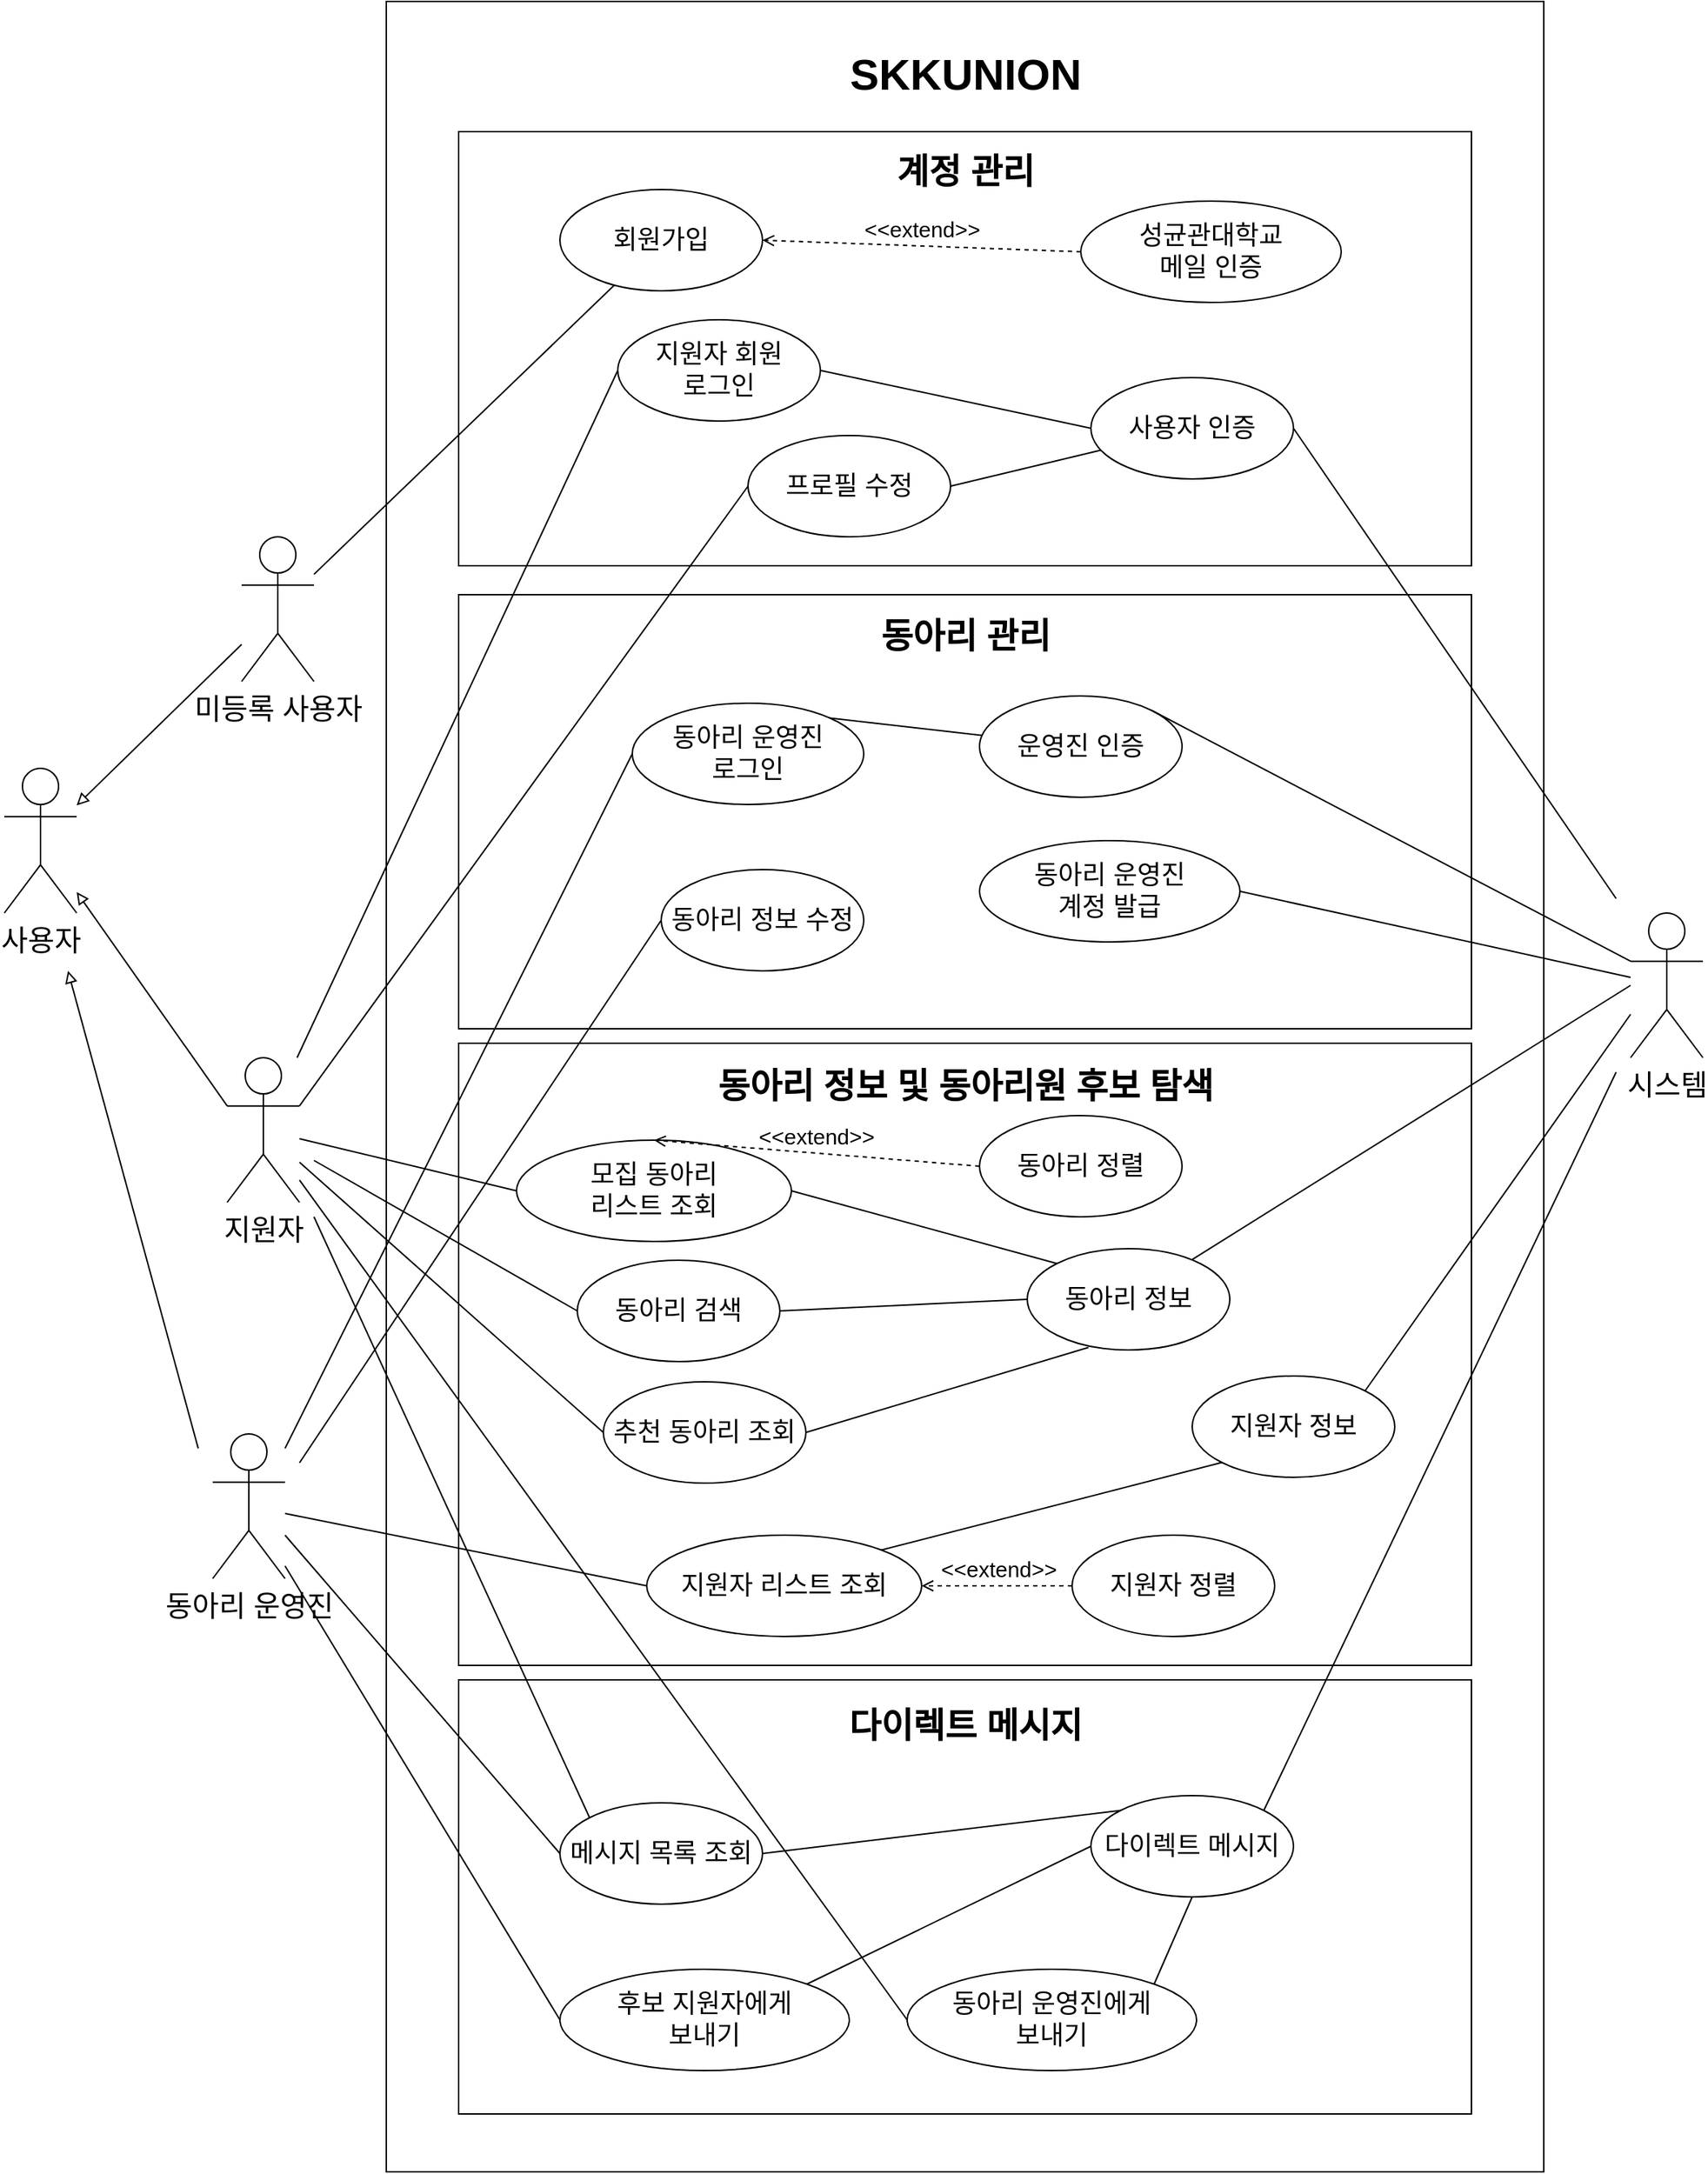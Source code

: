 <mxfile version="22.0.8" type="github">
  <diagram name="Page-1" id="929967ad-93f9-6ef4-fab6-5d389245f69c">
    <mxGraphModel dx="1865" dy="1189" grid="1" gridSize="10" guides="1" tooltips="1" connect="1" arrows="1" fold="1" page="1" pageScale="1.5" pageWidth="1169" pageHeight="826" background="none" math="0" shadow="0">
      <root>
        <mxCell id="0" style=";html=1;" />
        <mxCell id="1" style=";html=1;" parent="0" />
        <mxCell id="likXTlJJLtv1iGbb97qb-2" value="" style="rounded=0;whiteSpace=wrap;html=1;" vertex="1" parent="1">
          <mxGeometry x="424" y="40" width="800" height="1500" as="geometry" />
        </mxCell>
        <mxCell id="likXTlJJLtv1iGbb97qb-3" value="사용자" style="shape=umlActor;verticalLabelPosition=bottom;verticalAlign=top;html=1;fontSize=20;" vertex="1" parent="1">
          <mxGeometry x="160" y="570" width="50" height="100" as="geometry" />
        </mxCell>
        <mxCell id="likXTlJJLtv1iGbb97qb-4" value="지원자" style="shape=umlActor;verticalLabelPosition=bottom;verticalAlign=top;html=1;fontSize=20;" vertex="1" parent="1">
          <mxGeometry x="314" y="770" width="50" height="100" as="geometry" />
        </mxCell>
        <mxCell id="likXTlJJLtv1iGbb97qb-6" value="동아리 운영진" style="shape=umlActor;verticalLabelPosition=bottom;verticalAlign=top;html=1;fontSize=20;" vertex="1" parent="1">
          <mxGeometry x="304" y="1030" width="50" height="100" as="geometry" />
        </mxCell>
        <mxCell id="likXTlJJLtv1iGbb97qb-7" value="" style="rounded=0;whiteSpace=wrap;html=1;imageWidth=24;imageHeight=24;" vertex="1" parent="1">
          <mxGeometry x="474" y="130" width="700" height="300" as="geometry" />
        </mxCell>
        <mxCell id="likXTlJJLtv1iGbb97qb-8" value="&lt;font style=&quot;font-size: 30px;&quot;&gt;SKKUNION&lt;/font&gt;" style="text;strokeColor=none;fillColor=none;html=1;fontSize=24;fontStyle=1;verticalAlign=middle;align=center;" vertex="1" parent="1">
          <mxGeometry x="774" y="70" width="100" height="40" as="geometry" />
        </mxCell>
        <mxCell id="likXTlJJLtv1iGbb97qb-9" value="계정 관리" style="text;strokeColor=none;fillColor=none;html=1;fontSize=24;fontStyle=1;verticalAlign=middle;align=center;" vertex="1" parent="1">
          <mxGeometry x="774" y="138" width="100" height="40" as="geometry" />
        </mxCell>
        <mxCell id="likXTlJJLtv1iGbb97qb-10" value="" style="rounded=0;whiteSpace=wrap;html=1;imageWidth=24;imageHeight=24;" vertex="1" parent="1">
          <mxGeometry x="474" y="450" width="700" height="300" as="geometry" />
        </mxCell>
        <mxCell id="likXTlJJLtv1iGbb97qb-11" value="동아리 관리" style="text;strokeColor=none;fillColor=none;html=1;fontSize=24;fontStyle=1;verticalAlign=middle;align=center;" vertex="1" parent="1">
          <mxGeometry x="774" y="459" width="100" height="40" as="geometry" />
        </mxCell>
        <mxCell id="likXTlJJLtv1iGbb97qb-12" value="" style="rounded=0;whiteSpace=wrap;html=1;imageWidth=24;imageHeight=24;" vertex="1" parent="1">
          <mxGeometry x="474" y="760" width="700" height="430" as="geometry" />
        </mxCell>
        <mxCell id="likXTlJJLtv1iGbb97qb-14" value="" style="rounded=0;whiteSpace=wrap;html=1;imageWidth=24;imageHeight=24;" vertex="1" parent="1">
          <mxGeometry x="474" y="1200" width="700" height="300" as="geometry" />
        </mxCell>
        <mxCell id="likXTlJJLtv1iGbb97qb-19" value="회원가입" style="ellipse;whiteSpace=wrap;html=1;fontSize=18;" vertex="1" parent="1">
          <mxGeometry x="544" y="170" width="140" height="70" as="geometry" />
        </mxCell>
        <mxCell id="likXTlJJLtv1iGbb97qb-52" style="rounded=0;orthogonalLoop=1;jettySize=auto;html=1;exitX=1;exitY=0.5;exitDx=0;exitDy=0;entryX=0;entryY=0.5;entryDx=0;entryDy=0;endArrow=none;endFill=0;" edge="1" parent="1" source="likXTlJJLtv1iGbb97qb-20" target="likXTlJJLtv1iGbb97qb-51">
          <mxGeometry relative="1" as="geometry" />
        </mxCell>
        <mxCell id="likXTlJJLtv1iGbb97qb-20" value="지원자 회원&lt;br&gt;로그인" style="ellipse;whiteSpace=wrap;html=1;fontSize=18;" vertex="1" parent="1">
          <mxGeometry x="584" y="260" width="140" height="70" as="geometry" />
        </mxCell>
        <mxCell id="likXTlJJLtv1iGbb97qb-21" value="프로필 수정" style="ellipse;whiteSpace=wrap;html=1;fontSize=18;" vertex="1" parent="1">
          <mxGeometry x="674" y="340" width="140" height="70" as="geometry" />
        </mxCell>
        <mxCell id="likXTlJJLtv1iGbb97qb-22" value="성균관대학교&lt;br&gt;메일 인증" style="ellipse;whiteSpace=wrap;html=1;fontSize=18;" vertex="1" parent="1">
          <mxGeometry x="904" y="178" width="180" height="70" as="geometry" />
        </mxCell>
        <mxCell id="likXTlJJLtv1iGbb97qb-23" value="동아리 운영진&lt;br&gt;계정 발급" style="ellipse;whiteSpace=wrap;html=1;fontSize=18;" vertex="1" parent="1">
          <mxGeometry x="834" y="620" width="180" height="70" as="geometry" />
        </mxCell>
        <mxCell id="likXTlJJLtv1iGbb97qb-24" value="동아리 운영진&lt;br&gt;로그인" style="ellipse;whiteSpace=wrap;html=1;fontSize=18;" vertex="1" parent="1">
          <mxGeometry x="594" y="525" width="160" height="70" as="geometry" />
        </mxCell>
        <mxCell id="likXTlJJLtv1iGbb97qb-25" value="동아리 정보 수정" style="ellipse;whiteSpace=wrap;html=1;fontSize=18;" vertex="1" parent="1">
          <mxGeometry x="614" y="640" width="140" height="70" as="geometry" />
        </mxCell>
        <mxCell id="likXTlJJLtv1iGbb97qb-26" value="모집 동아리&lt;br&gt;리스트 조회" style="ellipse;whiteSpace=wrap;html=1;fontSize=18;" vertex="1" parent="1">
          <mxGeometry x="514" y="827" width="190" height="70" as="geometry" />
        </mxCell>
        <mxCell id="likXTlJJLtv1iGbb97qb-27" value="지원자 리스트 조회" style="ellipse;whiteSpace=wrap;html=1;fontSize=18;" vertex="1" parent="1">
          <mxGeometry x="604" y="1100" width="190" height="70" as="geometry" />
        </mxCell>
        <mxCell id="likXTlJJLtv1iGbb97qb-28" value="추천 동아리 조회" style="ellipse;whiteSpace=wrap;html=1;fontSize=18;" vertex="1" parent="1">
          <mxGeometry x="574" y="994" width="140" height="70" as="geometry" />
        </mxCell>
        <mxCell id="likXTlJJLtv1iGbb97qb-29" value="동아리 운영진에게&lt;br&gt;보내기" style="ellipse;whiteSpace=wrap;html=1;fontSize=18;" vertex="1" parent="1">
          <mxGeometry x="784" y="1400" width="200" height="70" as="geometry" />
        </mxCell>
        <mxCell id="likXTlJJLtv1iGbb97qb-30" value="후보 지원자에게&lt;br&gt;보내기" style="ellipse;whiteSpace=wrap;html=1;fontSize=18;" vertex="1" parent="1">
          <mxGeometry x="544" y="1400" width="200" height="70" as="geometry" />
        </mxCell>
        <mxCell id="likXTlJJLtv1iGbb97qb-31" value="메시지 목록 조회" style="ellipse;whiteSpace=wrap;html=1;fontSize=18;" vertex="1" parent="1">
          <mxGeometry x="544" y="1285" width="140" height="70" as="geometry" />
        </mxCell>
        <mxCell id="likXTlJJLtv1iGbb97qb-35" style="orthogonalLoop=1;jettySize=auto;html=1;strokeColor=default;rounded=0;endArrow=block;endFill=0;" edge="1" parent="1" source="likXTlJJLtv1iGbb97qb-34" target="likXTlJJLtv1iGbb97qb-3">
          <mxGeometry relative="1" as="geometry" />
        </mxCell>
        <mxCell id="likXTlJJLtv1iGbb97qb-34" value="미등록 사용자" style="shape=umlActor;verticalLabelPosition=bottom;verticalAlign=top;html=1;fontSize=20;" vertex="1" parent="1">
          <mxGeometry x="324" y="410" width="50" height="100" as="geometry" />
        </mxCell>
        <mxCell id="likXTlJJLtv1iGbb97qb-37" style="orthogonalLoop=1;jettySize=auto;html=1;strokeColor=default;rounded=0;endArrow=block;endFill=0;exitX=0;exitY=0.333;exitDx=0;exitDy=0;exitPerimeter=0;" edge="1" parent="1" source="likXTlJJLtv1iGbb97qb-4" target="likXTlJJLtv1iGbb97qb-3">
          <mxGeometry relative="1" as="geometry">
            <mxPoint x="464" y="344" as="sourcePoint" />
            <mxPoint x="314" y="350" as="targetPoint" />
          </mxGeometry>
        </mxCell>
        <mxCell id="likXTlJJLtv1iGbb97qb-38" style="orthogonalLoop=1;jettySize=auto;html=1;strokeColor=default;rounded=0;endArrow=block;endFill=0;" edge="1" parent="1">
          <mxGeometry relative="1" as="geometry">
            <mxPoint x="294" y="1040" as="sourcePoint" />
            <mxPoint x="204" y="710" as="targetPoint" />
          </mxGeometry>
        </mxCell>
        <mxCell id="likXTlJJLtv1iGbb97qb-39" value="시스템" style="shape=umlActor;verticalLabelPosition=bottom;verticalAlign=top;html=1;fontSize=20;" vertex="1" parent="1">
          <mxGeometry x="1284" y="670" width="50" height="100" as="geometry" />
        </mxCell>
        <mxCell id="likXTlJJLtv1iGbb97qb-43" style="rounded=0;orthogonalLoop=1;jettySize=auto;html=1;entryX=0;entryY=0.5;entryDx=0;entryDy=0;endArrow=none;endFill=0;" edge="1" parent="1" source="likXTlJJLtv1iGbb97qb-4" target="likXTlJJLtv1iGbb97qb-20">
          <mxGeometry relative="1" as="geometry" />
        </mxCell>
        <mxCell id="likXTlJJLtv1iGbb97qb-42" style="orthogonalLoop=1;jettySize=auto;html=1;strokeColor=default;rounded=0;endArrow=none;endFill=0;" edge="1" parent="1" source="likXTlJJLtv1iGbb97qb-19" target="likXTlJJLtv1iGbb97qb-34">
          <mxGeometry relative="1" as="geometry">
            <mxPoint x="604" y="190" as="sourcePoint" />
            <mxPoint x="434" y="232" as="targetPoint" />
          </mxGeometry>
        </mxCell>
        <mxCell id="likXTlJJLtv1iGbb97qb-47" value="&amp;lt;&amp;lt;extend&amp;gt;&amp;gt;" style="html=1;verticalAlign=bottom;labelBackgroundColor=none;endArrow=open;endFill=0;dashed=1;rounded=0;exitX=0;exitY=0.5;exitDx=0;exitDy=0;entryX=1;entryY=0.5;entryDx=0;entryDy=0;fontSize=15;" edge="1" parent="1" source="likXTlJJLtv1iGbb97qb-22" target="likXTlJJLtv1iGbb97qb-19">
          <mxGeometry x="0.0" width="160" relative="1" as="geometry">
            <mxPoint x="544" y="420" as="sourcePoint" />
            <mxPoint x="704" y="420" as="targetPoint" />
            <mxPoint as="offset" />
          </mxGeometry>
        </mxCell>
        <mxCell id="likXTlJJLtv1iGbb97qb-49" value="" style="html=1;endArrow=none;elbow=vertical;rounded=0;entryX=0;entryY=0.5;entryDx=0;entryDy=0;exitX=1;exitY=0.333;exitDx=0;exitDy=0;exitPerimeter=0;" edge="1" parent="1" source="likXTlJJLtv1iGbb97qb-4" target="likXTlJJLtv1iGbb97qb-21">
          <mxGeometry width="160" relative="1" as="geometry">
            <mxPoint x="394" y="660" as="sourcePoint" />
            <mxPoint x="704" y="420" as="targetPoint" />
          </mxGeometry>
        </mxCell>
        <mxCell id="likXTlJJLtv1iGbb97qb-50" value="" style="html=1;endArrow=none;elbow=vertical;rounded=0;exitX=1;exitY=0.5;exitDx=0;exitDy=0;" edge="1" parent="1" source="likXTlJJLtv1iGbb97qb-51">
          <mxGeometry width="160" relative="1" as="geometry">
            <mxPoint x="398" y="447" as="sourcePoint" />
            <mxPoint x="1274" y="660" as="targetPoint" />
          </mxGeometry>
        </mxCell>
        <mxCell id="likXTlJJLtv1iGbb97qb-51" value="사용자 인증" style="ellipse;whiteSpace=wrap;html=1;fontSize=18;" vertex="1" parent="1">
          <mxGeometry x="911" y="300" width="140" height="70" as="geometry" />
        </mxCell>
        <mxCell id="likXTlJJLtv1iGbb97qb-53" style="rounded=0;orthogonalLoop=1;jettySize=auto;html=1;exitX=1;exitY=0.5;exitDx=0;exitDy=0;endArrow=none;endFill=0;" edge="1" parent="1" source="likXTlJJLtv1iGbb97qb-21" target="likXTlJJLtv1iGbb97qb-51">
          <mxGeometry relative="1" as="geometry">
            <mxPoint x="764" y="315" as="sourcePoint" />
            <mxPoint x="834" y="345" as="targetPoint" />
          </mxGeometry>
        </mxCell>
        <mxCell id="likXTlJJLtv1iGbb97qb-54" value="운영진 인증" style="ellipse;whiteSpace=wrap;html=1;fontSize=18;" vertex="1" parent="1">
          <mxGeometry x="834" y="520" width="140" height="70" as="geometry" />
        </mxCell>
        <mxCell id="likXTlJJLtv1iGbb97qb-55" value="" style="html=1;endArrow=none;elbow=vertical;rounded=0;entryX=0;entryY=0.5;entryDx=0;entryDy=0;" edge="1" parent="1" target="likXTlJJLtv1iGbb97qb-24">
          <mxGeometry width="160" relative="1" as="geometry">
            <mxPoint x="354" y="1040" as="sourcePoint" />
            <mxPoint x="634" y="405" as="targetPoint" />
          </mxGeometry>
        </mxCell>
        <mxCell id="likXTlJJLtv1iGbb97qb-56" value="" style="html=1;endArrow=none;elbow=vertical;rounded=0;exitX=1;exitY=0;exitDx=0;exitDy=0;" edge="1" parent="1" source="likXTlJJLtv1iGbb97qb-24" target="likXTlJJLtv1iGbb97qb-54">
          <mxGeometry width="160" relative="1" as="geometry">
            <mxPoint x="394" y="590" as="sourcePoint" />
            <mxPoint x="624" y="600" as="targetPoint" />
          </mxGeometry>
        </mxCell>
        <mxCell id="likXTlJJLtv1iGbb97qb-57" value="" style="html=1;endArrow=none;elbow=vertical;rounded=0;entryX=0;entryY=0.5;entryDx=0;entryDy=0;" edge="1" parent="1" target="likXTlJJLtv1iGbb97qb-25">
          <mxGeometry width="160" relative="1" as="geometry">
            <mxPoint x="364" y="1050" as="sourcePoint" />
            <mxPoint x="624" y="600" as="targetPoint" />
          </mxGeometry>
        </mxCell>
        <mxCell id="likXTlJJLtv1iGbb97qb-58" value="" style="html=1;endArrow=none;elbow=vertical;rounded=0;exitX=1;exitY=0.5;exitDx=0;exitDy=0;" edge="1" parent="1" source="likXTlJJLtv1iGbb97qb-23" target="likXTlJJLtv1iGbb97qb-39">
          <mxGeometry width="160" relative="1" as="geometry">
            <mxPoint x="974" y="345" as="sourcePoint" />
            <mxPoint x="1092" y="396" as="targetPoint" />
          </mxGeometry>
        </mxCell>
        <mxCell id="likXTlJJLtv1iGbb97qb-59" value="" style="html=1;endArrow=none;elbow=vertical;rounded=0;entryX=0;entryY=0.333;entryDx=0;entryDy=0;exitX=1;exitY=0;exitDx=0;exitDy=0;entryPerimeter=0;" edge="1" parent="1" source="likXTlJJLtv1iGbb97qb-54" target="likXTlJJLtv1iGbb97qb-39">
          <mxGeometry width="160" relative="1" as="geometry">
            <mxPoint x="974" y="345" as="sourcePoint" />
            <mxPoint x="1092" y="396" as="targetPoint" />
          </mxGeometry>
        </mxCell>
        <mxCell id="likXTlJJLtv1iGbb97qb-61" value="동아리 정렬" style="ellipse;whiteSpace=wrap;html=1;fontSize=18;" vertex="1" parent="1">
          <mxGeometry x="834" y="810" width="140" height="70" as="geometry" />
        </mxCell>
        <mxCell id="likXTlJJLtv1iGbb97qb-62" value="지원자 정렬" style="ellipse;whiteSpace=wrap;html=1;fontSize=18;" vertex="1" parent="1">
          <mxGeometry x="898" y="1100" width="140" height="70" as="geometry" />
        </mxCell>
        <mxCell id="likXTlJJLtv1iGbb97qb-64" value="" style="html=1;endArrow=none;elbow=vertical;rounded=0;entryX=0;entryY=0.5;entryDx=0;entryDy=0;" edge="1" parent="1" source="likXTlJJLtv1iGbb97qb-4" target="likXTlJJLtv1iGbb97qb-26">
          <mxGeometry width="160" relative="1" as="geometry">
            <mxPoint x="404" y="680" as="sourcePoint" />
            <mxPoint x="634" y="405" as="targetPoint" />
          </mxGeometry>
        </mxCell>
        <mxCell id="likXTlJJLtv1iGbb97qb-65" value="" style="html=1;endArrow=none;elbow=vertical;rounded=0;entryX=0;entryY=0.5;entryDx=0;entryDy=0;" edge="1" parent="1" source="likXTlJJLtv1iGbb97qb-4" target="likXTlJJLtv1iGbb97qb-28">
          <mxGeometry width="160" relative="1" as="geometry">
            <mxPoint x="394" y="720" as="sourcePoint" />
            <mxPoint x="644" y="875" as="targetPoint" />
          </mxGeometry>
        </mxCell>
        <mxCell id="likXTlJJLtv1iGbb97qb-67" value="" style="html=1;endArrow=none;elbow=vertical;rounded=0;entryX=0;entryY=0.5;entryDx=0;entryDy=0;" edge="1" parent="1" source="likXTlJJLtv1iGbb97qb-6" target="likXTlJJLtv1iGbb97qb-27">
          <mxGeometry width="160" relative="1" as="geometry">
            <mxPoint x="394" y="831" as="sourcePoint" />
            <mxPoint x="624" y="685" as="targetPoint" />
          </mxGeometry>
        </mxCell>
        <mxCell id="likXTlJJLtv1iGbb97qb-70" value="&amp;lt;&amp;lt;extend&amp;gt;&amp;gt;" style="html=1;verticalAlign=bottom;labelBackgroundColor=none;endArrow=open;endFill=0;dashed=1;rounded=0;exitX=0;exitY=0.5;exitDx=0;exitDy=0;entryX=0.5;entryY=0;entryDx=0;entryDy=0;fontSize=15;" edge="1" parent="1" source="likXTlJJLtv1iGbb97qb-61" target="likXTlJJLtv1iGbb97qb-26">
          <mxGeometry x="0.0" width="160" relative="1" as="geometry">
            <mxPoint x="824" y="640" as="sourcePoint" />
            <mxPoint x="724" y="620" as="targetPoint" />
            <mxPoint as="offset" />
          </mxGeometry>
        </mxCell>
        <mxCell id="likXTlJJLtv1iGbb97qb-71" value="&amp;lt;&amp;lt;extend&amp;gt;&amp;gt;" style="html=1;verticalAlign=bottom;labelBackgroundColor=none;endArrow=open;endFill=0;dashed=1;rounded=0;exitX=0;exitY=0.5;exitDx=0;exitDy=0;entryX=1;entryY=0.5;entryDx=0;entryDy=0;fontSize=15;" edge="1" parent="1" source="likXTlJJLtv1iGbb97qb-62" target="likXTlJJLtv1iGbb97qb-27">
          <mxGeometry x="-0.005" width="160" relative="1" as="geometry">
            <mxPoint x="874" y="855" as="sourcePoint" />
            <mxPoint x="784" y="875" as="targetPoint" />
            <mxPoint as="offset" />
          </mxGeometry>
        </mxCell>
        <mxCell id="likXTlJJLtv1iGbb97qb-72" value="" style="html=1;endArrow=none;elbow=vertical;rounded=0;entryX=0;entryY=0.5;entryDx=0;entryDy=0;" edge="1" parent="1" target="likXTlJJLtv1iGbb97qb-31">
          <mxGeometry width="160" relative="1" as="geometry">
            <mxPoint x="354" y="1100" as="sourcePoint" />
            <mxPoint x="644" y="1035" as="targetPoint" />
          </mxGeometry>
        </mxCell>
        <mxCell id="likXTlJJLtv1iGbb97qb-73" value="" style="html=1;endArrow=none;elbow=vertical;rounded=0;entryX=0;entryY=0;entryDx=0;entryDy=0;" edge="1" parent="1" target="likXTlJJLtv1iGbb97qb-31">
          <mxGeometry width="160" relative="1" as="geometry">
            <mxPoint x="374" y="880" as="sourcePoint" />
            <mxPoint x="624" y="1205" as="targetPoint" />
          </mxGeometry>
        </mxCell>
        <mxCell id="likXTlJJLtv1iGbb97qb-74" value="" style="html=1;endArrow=none;elbow=vertical;rounded=0;entryX=0;entryY=0.5;entryDx=0;entryDy=0;" edge="1" parent="1" source="likXTlJJLtv1iGbb97qb-4" target="likXTlJJLtv1iGbb97qb-29">
          <mxGeometry width="160" relative="1" as="geometry">
            <mxPoint x="384" y="710" as="sourcePoint" />
            <mxPoint x="645" y="1180" as="targetPoint" />
          </mxGeometry>
        </mxCell>
        <mxCell id="likXTlJJLtv1iGbb97qb-75" value="" style="html=1;endArrow=none;elbow=vertical;rounded=0;entryX=0;entryY=0.5;entryDx=0;entryDy=0;" edge="1" parent="1" source="likXTlJJLtv1iGbb97qb-6" target="likXTlJJLtv1iGbb97qb-30">
          <mxGeometry width="160" relative="1" as="geometry">
            <mxPoint x="344" y="887" as="sourcePoint" />
            <mxPoint x="624" y="1205" as="targetPoint" />
          </mxGeometry>
        </mxCell>
        <mxCell id="likXTlJJLtv1iGbb97qb-76" value="동아리 검색" style="ellipse;whiteSpace=wrap;html=1;fontSize=18;" vertex="1" parent="1">
          <mxGeometry x="556" y="910" width="140" height="70" as="geometry" />
        </mxCell>
        <mxCell id="likXTlJJLtv1iGbb97qb-13" value="동아리 정보 및 동아리원 후보 탐색" style="text;strokeColor=none;fillColor=none;html=1;fontSize=24;fontStyle=1;verticalAlign=middle;align=center;" vertex="1" parent="1">
          <mxGeometry x="774" y="770" width="100" height="40" as="geometry" />
        </mxCell>
        <mxCell id="likXTlJJLtv1iGbb97qb-15" value="다이렉트 메시지" style="text;strokeColor=none;fillColor=none;html=1;fontSize=24;fontStyle=1;verticalAlign=middle;align=center;" vertex="1" parent="1">
          <mxGeometry x="774" y="1212" width="100" height="40" as="geometry" />
        </mxCell>
        <mxCell id="likXTlJJLtv1iGbb97qb-82" value="동아리 정보&lt;br style=&quot;font-size: 18px;&quot;&gt;" style="ellipse;whiteSpace=wrap;html=1;fontSize=18;" vertex="1" parent="1">
          <mxGeometry x="867" y="902" width="140" height="70" as="geometry" />
        </mxCell>
        <mxCell id="likXTlJJLtv1iGbb97qb-83" value="지원자 정보" style="ellipse;whiteSpace=wrap;html=1;fontSize=18;" vertex="1" parent="1">
          <mxGeometry x="981" y="990" width="140" height="70" as="geometry" />
        </mxCell>
        <mxCell id="likXTlJJLtv1iGbb97qb-84" value="다이렉트 메시지" style="ellipse;whiteSpace=wrap;html=1;fontSize=18;" vertex="1" parent="1">
          <mxGeometry x="911" y="1280" width="140" height="70" as="geometry" />
        </mxCell>
        <mxCell id="likXTlJJLtv1iGbb97qb-85" value="" style="html=1;endArrow=none;elbow=vertical;rounded=0;entryX=1;entryY=0;entryDx=0;entryDy=0;" edge="1" parent="1" target="likXTlJJLtv1iGbb97qb-84">
          <mxGeometry width="160" relative="1" as="geometry">
            <mxPoint x="1274" y="780" as="sourcePoint" />
            <mxPoint x="824" y="1415" as="targetPoint" />
          </mxGeometry>
        </mxCell>
        <mxCell id="likXTlJJLtv1iGbb97qb-86" value="" style="html=1;endArrow=none;elbow=vertical;rounded=0;entryX=0;entryY=0;entryDx=0;entryDy=0;exitX=1;exitY=0.5;exitDx=0;exitDy=0;" edge="1" parent="1" source="likXTlJJLtv1iGbb97qb-31" target="likXTlJJLtv1iGbb97qb-84">
          <mxGeometry width="160" relative="1" as="geometry">
            <mxPoint x="364" y="1110" as="sourcePoint" />
            <mxPoint x="604" y="1300" as="targetPoint" />
          </mxGeometry>
        </mxCell>
        <mxCell id="likXTlJJLtv1iGbb97qb-87" value="" style="html=1;endArrow=none;elbow=vertical;rounded=0;entryX=0;entryY=0.5;entryDx=0;entryDy=0;exitX=1;exitY=0;exitDx=0;exitDy=0;" edge="1" parent="1" source="likXTlJJLtv1iGbb97qb-30" target="likXTlJJLtv1iGbb97qb-84">
          <mxGeometry width="160" relative="1" as="geometry">
            <mxPoint x="744" y="1300" as="sourcePoint" />
            <mxPoint x="991" y="1290" as="targetPoint" />
          </mxGeometry>
        </mxCell>
        <mxCell id="likXTlJJLtv1iGbb97qb-88" value="" style="html=1;endArrow=none;elbow=vertical;rounded=0;entryX=0.5;entryY=1;entryDx=0;entryDy=0;exitX=1;exitY=0;exitDx=0;exitDy=0;" edge="1" parent="1" source="likXTlJJLtv1iGbb97qb-29" target="likXTlJJLtv1iGbb97qb-84">
          <mxGeometry width="160" relative="1" as="geometry">
            <mxPoint x="703" y="1400" as="sourcePoint" />
            <mxPoint x="921" y="1325" as="targetPoint" />
          </mxGeometry>
        </mxCell>
        <mxCell id="likXTlJJLtv1iGbb97qb-90" value="" style="html=1;endArrow=none;elbow=vertical;rounded=0;" edge="1" parent="1" target="likXTlJJLtv1iGbb97qb-82">
          <mxGeometry width="160" relative="1" as="geometry">
            <mxPoint x="1284" y="720" as="sourcePoint" />
            <mxPoint x="1040" y="1300" as="targetPoint" />
          </mxGeometry>
        </mxCell>
        <mxCell id="likXTlJJLtv1iGbb97qb-91" value="" style="html=1;endArrow=none;elbow=vertical;rounded=0;entryX=1;entryY=0;entryDx=0;entryDy=0;" edge="1" parent="1" target="likXTlJJLtv1iGbb97qb-83">
          <mxGeometry width="160" relative="1" as="geometry">
            <mxPoint x="1284" y="740" as="sourcePoint" />
            <mxPoint x="1117" y="884" as="targetPoint" />
          </mxGeometry>
        </mxCell>
        <mxCell id="likXTlJJLtv1iGbb97qb-93" value="" style="html=1;endArrow=none;elbow=vertical;rounded=0;entryX=0;entryY=1;entryDx=0;entryDy=0;exitX=1;exitY=0;exitDx=0;exitDy=0;" edge="1" parent="1" source="likXTlJJLtv1iGbb97qb-27" target="likXTlJJLtv1iGbb97qb-83">
          <mxGeometry width="160" relative="1" as="geometry">
            <mxPoint x="374" y="880" as="sourcePoint" />
            <mxPoint x="584" y="1024" as="targetPoint" />
          </mxGeometry>
        </mxCell>
        <mxCell id="likXTlJJLtv1iGbb97qb-94" value="" style="html=1;endArrow=none;elbow=vertical;rounded=0;entryX=0;entryY=0;entryDx=0;entryDy=0;exitX=1;exitY=0.5;exitDx=0;exitDy=0;" edge="1" parent="1" source="likXTlJJLtv1iGbb97qb-26" target="likXTlJJLtv1iGbb97qb-82">
          <mxGeometry width="160" relative="1" as="geometry">
            <mxPoint x="374" y="841" as="sourcePoint" />
            <mxPoint x="524" y="905" as="targetPoint" />
          </mxGeometry>
        </mxCell>
        <mxCell id="likXTlJJLtv1iGbb97qb-95" value="" style="html=1;endArrow=none;elbow=vertical;rounded=0;entryX=0.302;entryY=0.975;entryDx=0;entryDy=0;exitX=1;exitY=0.5;exitDx=0;exitDy=0;entryPerimeter=0;" edge="1" parent="1" source="likXTlJJLtv1iGbb97qb-28" target="likXTlJJLtv1iGbb97qb-82">
          <mxGeometry width="160" relative="1" as="geometry">
            <mxPoint x="633" y="876" as="sourcePoint" />
            <mxPoint x="1035" y="890" as="targetPoint" />
          </mxGeometry>
        </mxCell>
        <mxCell id="likXTlJJLtv1iGbb97qb-98" value="" style="html=1;endArrow=none;elbow=vertical;rounded=0;entryX=0;entryY=0.5;entryDx=0;entryDy=0;exitX=1;exitY=0.5;exitDx=0;exitDy=0;" edge="1" parent="1" source="likXTlJJLtv1iGbb97qb-76" target="likXTlJJLtv1iGbb97qb-82">
          <mxGeometry width="160" relative="1" as="geometry">
            <mxPoint x="714" y="905" as="sourcePoint" />
            <mxPoint x="1008" y="922" as="targetPoint" />
          </mxGeometry>
        </mxCell>
        <mxCell id="likXTlJJLtv1iGbb97qb-99" value="" style="html=1;endArrow=none;elbow=vertical;rounded=0;entryX=0;entryY=0.5;entryDx=0;entryDy=0;" edge="1" parent="1" target="likXTlJJLtv1iGbb97qb-76">
          <mxGeometry width="160" relative="1" as="geometry">
            <mxPoint x="374" y="841" as="sourcePoint" />
            <mxPoint x="524" y="905" as="targetPoint" />
          </mxGeometry>
        </mxCell>
      </root>
    </mxGraphModel>
  </diagram>
</mxfile>
